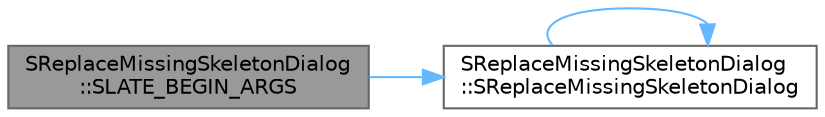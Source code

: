 digraph "SReplaceMissingSkeletonDialog::SLATE_BEGIN_ARGS"
{
 // INTERACTIVE_SVG=YES
 // LATEX_PDF_SIZE
  bgcolor="transparent";
  edge [fontname=Helvetica,fontsize=10,labelfontname=Helvetica,labelfontsize=10];
  node [fontname=Helvetica,fontsize=10,shape=box,height=0.2,width=0.4];
  rankdir="LR";
  Node1 [id="Node000001",label="SReplaceMissingSkeletonDialog\l::SLATE_BEGIN_ARGS",height=0.2,width=0.4,color="gray40", fillcolor="grey60", style="filled", fontcolor="black",tooltip=" "];
  Node1 -> Node2 [id="edge1_Node000001_Node000002",color="steelblue1",style="solid",tooltip=" "];
  Node2 [id="Node000002",label="SReplaceMissingSkeletonDialog\l::SReplaceMissingSkeletonDialog",height=0.2,width=0.4,color="grey40", fillcolor="white", style="filled",URL="$d3/da5/classSReplaceMissingSkeletonDialog.html#ac8e23cf2cb97857e7dba554c448a558a",tooltip=" "];
  Node2 -> Node2 [id="edge2_Node000002_Node000002",color="steelblue1",style="solid",tooltip=" "];
}
